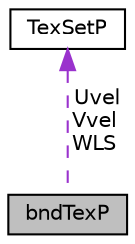 digraph "bndTexP"
{
 // LATEX_PDF_SIZE
  edge [fontname="Helvetica",fontsize="10",labelfontname="Helvetica",labelfontsize="10"];
  node [fontname="Helvetica",fontsize="10",shape=record];
  Node1 [label="bndTexP",height=0.2,width=0.4,color="black", fillcolor="grey75", style="filled", fontcolor="black",tooltip=" "];
  Node2 -> Node1 [dir="back",color="darkorchid3",fontsize="10",style="dashed",label=" Uvel\nVvel\nWLS" ];
  Node2 [label="TexSetP",height=0.2,width=0.4,color="black", fillcolor="white", style="filled",URL="$structTexSetP.html",tooltip=" "];
}
